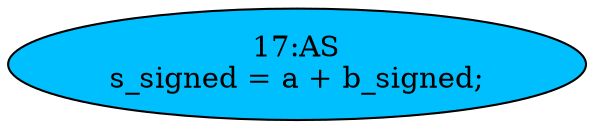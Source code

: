 strict digraph "" {
	node [label="\N"];
	"17:AS"	[ast="<pyverilog.vparser.ast.Assign object at 0x7f5b089652d0>",
		def_var="['s_signed']",
		fillcolor=deepskyblue,
		label="17:AS
s_signed = a + b_signed;",
		statements="[]",
		style=filled,
		typ=Assign,
		use_var="['a', 'b_signed']"];
}
